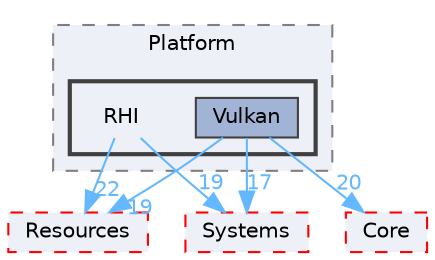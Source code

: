 digraph "engine/src/Platform/RHI"
{
 // LATEX_PDF_SIZE
  bgcolor="transparent";
  edge [fontname=Helvetica,fontsize=10,labelfontname=Helvetica,labelfontsize=10];
  node [fontname=Helvetica,fontsize=10,shape=box,height=0.2,width=0.4];
  compound=true
  subgraph clusterdir_b6619039816d9b70c7725a908242dfdd {
    graph [ bgcolor="#edf0f7", pencolor="grey50", label="Platform", fontname=Helvetica,fontsize=10 style="filled,dashed", URL="dir_b6619039816d9b70c7725a908242dfdd.html",tooltip=""]
  subgraph clusterdir_198820540fc3c4949a2df75b9a329fa6 {
    graph [ bgcolor="#edf0f7", pencolor="grey25", label="", fontname=Helvetica,fontsize=10 style="filled,bold", URL="dir_198820540fc3c4949a2df75b9a329fa6.html",tooltip=""]
    dir_198820540fc3c4949a2df75b9a329fa6 [shape=plaintext, label="RHI"];
  dir_6561cc3843c18e2e5ac588cc7e67af2b [label="Vulkan", fillcolor="#a2b4d6", color="grey25", style="filled", URL="dir_6561cc3843c18e2e5ac588cc7e67af2b.html",tooltip=""];
  }
  }
  dir_2ab259cc492faa06ce95e6c059fe525a [label="Resources", fillcolor="#edf0f7", color="red", style="filled,dashed", URL="dir_2ab259cc492faa06ce95e6c059fe525a.html",tooltip=""];
  dir_c2384e7713f5e4437b1ef1587373e438 [label="Systems", fillcolor="#edf0f7", color="red", style="filled,dashed", URL="dir_c2384e7713f5e4437b1ef1587373e438.html",tooltip=""];
  dir_76f71e38ffdabdefadeabf92bf62b6a6 [label="Core", fillcolor="#edf0f7", color="red", style="filled,dashed", URL="dir_76f71e38ffdabdefadeabf92bf62b6a6.html",tooltip=""];
  dir_198820540fc3c4949a2df75b9a329fa6->dir_2ab259cc492faa06ce95e6c059fe525a [headlabel="22", labeldistance=1.5 headhref="dir_000013_000012.html" href="dir_000013_000012.html" color="steelblue1" fontcolor="steelblue1"];
  dir_198820540fc3c4949a2df75b9a329fa6->dir_c2384e7713f5e4437b1ef1587373e438 [headlabel="19", labeldistance=1.5 headhref="dir_000013_000017.html" href="dir_000013_000017.html" color="steelblue1" fontcolor="steelblue1"];
  dir_6561cc3843c18e2e5ac588cc7e67af2b->dir_2ab259cc492faa06ce95e6c059fe525a [headlabel="19", labeldistance=1.5 headhref="dir_000021_000012.html" href="dir_000021_000012.html" color="steelblue1" fontcolor="steelblue1"];
  dir_6561cc3843c18e2e5ac588cc7e67af2b->dir_76f71e38ffdabdefadeabf92bf62b6a6 [headlabel="20", labeldistance=1.5 headhref="dir_000021_000003.html" href="dir_000021_000003.html" color="steelblue1" fontcolor="steelblue1"];
  dir_6561cc3843c18e2e5ac588cc7e67af2b->dir_c2384e7713f5e4437b1ef1587373e438 [headlabel="17", labeldistance=1.5 headhref="dir_000021_000017.html" href="dir_000021_000017.html" color="steelblue1" fontcolor="steelblue1"];
}
